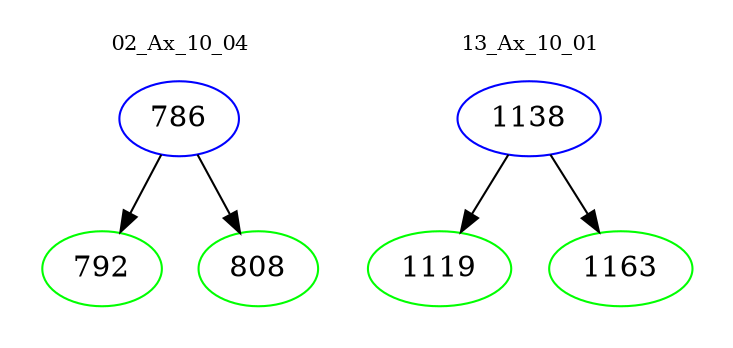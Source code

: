 digraph{
subgraph cluster_0 {
color = white
label = "02_Ax_10_04";
fontsize=10;
T0_786 [label="786", color="blue"]
T0_786 -> T0_792 [color="black"]
T0_792 [label="792", color="green"]
T0_786 -> T0_808 [color="black"]
T0_808 [label="808", color="green"]
}
subgraph cluster_1 {
color = white
label = "13_Ax_10_01";
fontsize=10;
T1_1138 [label="1138", color="blue"]
T1_1138 -> T1_1119 [color="black"]
T1_1119 [label="1119", color="green"]
T1_1138 -> T1_1163 [color="black"]
T1_1163 [label="1163", color="green"]
}
}
